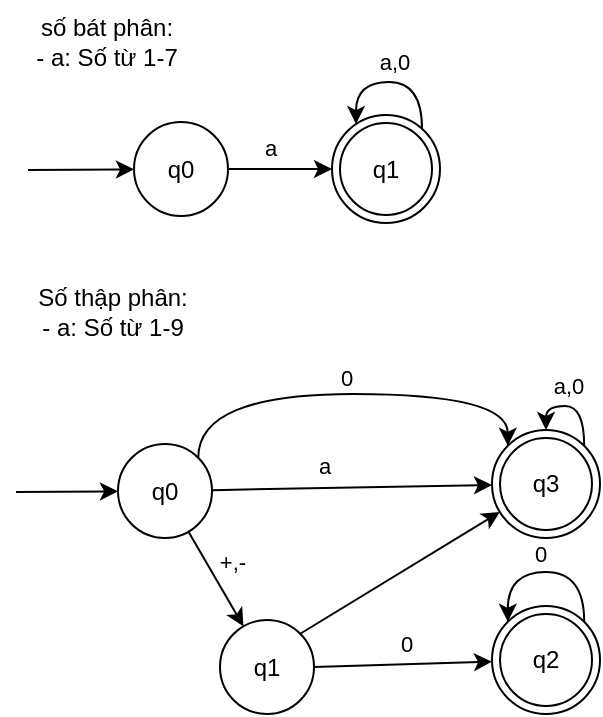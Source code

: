 <mxfile version="24.7.12">
  <diagram name="Page-1" id="ywcTNB9aZr9tDC0TdeI4">
    <mxGraphModel dx="1434" dy="827" grid="0" gridSize="10" guides="1" tooltips="1" connect="1" arrows="1" fold="1" page="1" pageScale="1" pageWidth="1654" pageHeight="2336" math="0" shadow="0">
      <root>
        <mxCell id="0" />
        <mxCell id="1" parent="0" />
        <mxCell id="Q4vxLiz5nYjD_q5xdy93-6" style="edgeStyle=orthogonalEdgeStyle;rounded=0;orthogonalLoop=1;jettySize=auto;html=1;exitX=1;exitY=0.5;exitDx=0;exitDy=0;" edge="1" parent="1" source="Q4vxLiz5nYjD_q5xdy93-1" target="Q4vxLiz5nYjD_q5xdy93-14">
          <mxGeometry relative="1" as="geometry">
            <mxPoint x="545" y="485.5" as="targetPoint" />
          </mxGeometry>
        </mxCell>
        <mxCell id="Q4vxLiz5nYjD_q5xdy93-8" value="a" style="edgeLabel;html=1;align=center;verticalAlign=middle;resizable=0;points=[];" vertex="1" connectable="0" parent="Q4vxLiz5nYjD_q5xdy93-6">
          <mxGeometry x="-0.193" y="2" relative="1" as="geometry">
            <mxPoint y="-9" as="offset" />
          </mxGeometry>
        </mxCell>
        <mxCell id="Q4vxLiz5nYjD_q5xdy93-1" value="q0" style="ellipse;whiteSpace=wrap;html=1;aspect=fixed;" vertex="1" parent="1">
          <mxGeometry x="441" y="462" width="47" height="47" as="geometry" />
        </mxCell>
        <mxCell id="Q4vxLiz5nYjD_q5xdy93-2" value="" style="endArrow=classic;html=1;rounded=0;" edge="1" parent="1" target="Q4vxLiz5nYjD_q5xdy93-1">
          <mxGeometry width="50" height="50" relative="1" as="geometry">
            <mxPoint x="388" y="486" as="sourcePoint" />
            <mxPoint x="753" y="600" as="targetPoint" />
          </mxGeometry>
        </mxCell>
        <mxCell id="Q4vxLiz5nYjD_q5xdy93-10" value="số bát phân:&lt;div&gt;- a: S&lt;span style=&quot;background-color: initial;&quot;&gt;ố từ 1-7&lt;/span&gt;&lt;/div&gt;" style="text;html=1;align=center;verticalAlign=middle;resizable=0;points=[];autosize=1;strokeColor=none;fillColor=none;" vertex="1" parent="1">
          <mxGeometry x="382" y="401" width="89" height="41" as="geometry" />
        </mxCell>
        <mxCell id="Q4vxLiz5nYjD_q5xdy93-11" style="edgeStyle=orthogonalEdgeStyle;rounded=0;orthogonalLoop=1;jettySize=auto;html=1;curved=1;" edge="1" parent="1" source="Q4vxLiz5nYjD_q5xdy93-14" target="Q4vxLiz5nYjD_q5xdy93-14">
          <mxGeometry relative="1" as="geometry">
            <mxPoint x="585.117" y="468.883" as="sourcePoint" />
            <mxPoint x="551.883" y="468.883" as="targetPoint" />
            <Array as="points">
              <mxPoint x="585" y="442" />
              <mxPoint x="552" y="442" />
            </Array>
          </mxGeometry>
        </mxCell>
        <mxCell id="Q4vxLiz5nYjD_q5xdy93-13" value="a,0" style="edgeLabel;html=1;align=center;verticalAlign=middle;resizable=0;points=[];" vertex="1" connectable="0" parent="Q4vxLiz5nYjD_q5xdy93-11">
          <mxGeometry x="0.011" y="-2" relative="1" as="geometry">
            <mxPoint x="1" y="-8" as="offset" />
          </mxGeometry>
        </mxCell>
        <mxCell id="Q4vxLiz5nYjD_q5xdy93-14" value="q1" style="ellipse;shape=doubleEllipse;whiteSpace=wrap;html=1;aspect=fixed;" vertex="1" parent="1">
          <mxGeometry x="540" y="458.5" width="54" height="54" as="geometry" />
        </mxCell>
        <mxCell id="Q4vxLiz5nYjD_q5xdy93-15" value="Số thập phân:&lt;div&gt;- a: Số từ 1-9&lt;/div&gt;" style="text;html=1;align=center;verticalAlign=middle;resizable=0;points=[];autosize=1;strokeColor=none;fillColor=none;" vertex="1" parent="1">
          <mxGeometry x="383" y="536" width="93" height="41" as="geometry" />
        </mxCell>
        <mxCell id="Q4vxLiz5nYjD_q5xdy93-19" style="rounded=0;orthogonalLoop=1;jettySize=auto;html=1;" edge="1" parent="1" source="Q4vxLiz5nYjD_q5xdy93-16" target="Q4vxLiz5nYjD_q5xdy93-17">
          <mxGeometry relative="1" as="geometry" />
        </mxCell>
        <mxCell id="Q4vxLiz5nYjD_q5xdy93-20" value="+,-" style="edgeLabel;html=1;align=center;verticalAlign=middle;resizable=0;points=[];" vertex="1" connectable="0" parent="Q4vxLiz5nYjD_q5xdy93-19">
          <mxGeometry x="-0.063" y="-1" relative="1" as="geometry">
            <mxPoint x="10" y="-8" as="offset" />
          </mxGeometry>
        </mxCell>
        <mxCell id="Q4vxLiz5nYjD_q5xdy93-22" style="rounded=0;orthogonalLoop=1;jettySize=auto;html=1;" edge="1" parent="1" source="Q4vxLiz5nYjD_q5xdy93-16" target="Q4vxLiz5nYjD_q5xdy93-27">
          <mxGeometry relative="1" as="geometry">
            <mxPoint x="638" y="646.5" as="targetPoint" />
          </mxGeometry>
        </mxCell>
        <mxCell id="Q4vxLiz5nYjD_q5xdy93-24" value="a" style="edgeLabel;html=1;align=center;verticalAlign=middle;resizable=0;points=[];" vertex="1" connectable="0" parent="Q4vxLiz5nYjD_q5xdy93-22">
          <mxGeometry x="-0.116" relative="1" as="geometry">
            <mxPoint x="-6" y="-11" as="offset" />
          </mxGeometry>
        </mxCell>
        <mxCell id="Q4vxLiz5nYjD_q5xdy93-37" style="edgeStyle=orthogonalEdgeStyle;rounded=0;orthogonalLoop=1;jettySize=auto;html=1;exitX=1;exitY=0;exitDx=0;exitDy=0;entryX=0;entryY=0;entryDx=0;entryDy=0;curved=1;" edge="1" parent="1" source="Q4vxLiz5nYjD_q5xdy93-16" target="Q4vxLiz5nYjD_q5xdy93-27">
          <mxGeometry relative="1" as="geometry">
            <Array as="points">
              <mxPoint x="473" y="598" />
              <mxPoint x="628" y="598" />
            </Array>
          </mxGeometry>
        </mxCell>
        <mxCell id="Q4vxLiz5nYjD_q5xdy93-38" value="0" style="edgeLabel;html=1;align=center;verticalAlign=middle;resizable=0;points=[];" vertex="1" connectable="0" parent="Q4vxLiz5nYjD_q5xdy93-37">
          <mxGeometry x="0.07" y="2" relative="1" as="geometry">
            <mxPoint x="-8" y="-6" as="offset" />
          </mxGeometry>
        </mxCell>
        <mxCell id="Q4vxLiz5nYjD_q5xdy93-16" value="q0" style="ellipse;whiteSpace=wrap;html=1;aspect=fixed;" vertex="1" parent="1">
          <mxGeometry x="433" y="623" width="47" height="47" as="geometry" />
        </mxCell>
        <mxCell id="Q4vxLiz5nYjD_q5xdy93-25" style="rounded=0;orthogonalLoop=1;jettySize=auto;html=1;exitX=1;exitY=0;exitDx=0;exitDy=0;" edge="1" parent="1" source="Q4vxLiz5nYjD_q5xdy93-17" target="Q4vxLiz5nYjD_q5xdy93-27">
          <mxGeometry relative="1" as="geometry">
            <mxPoint x="640.635" y="657.313" as="targetPoint" />
          </mxGeometry>
        </mxCell>
        <mxCell id="Q4vxLiz5nYjD_q5xdy93-26" style="rounded=0;orthogonalLoop=1;jettySize=auto;html=1;exitX=1;exitY=0.5;exitDx=0;exitDy=0;" edge="1" parent="1" source="Q4vxLiz5nYjD_q5xdy93-17" target="Q4vxLiz5nYjD_q5xdy93-28">
          <mxGeometry relative="1" as="geometry">
            <mxPoint x="638" y="734.5" as="targetPoint" />
          </mxGeometry>
        </mxCell>
        <mxCell id="Q4vxLiz5nYjD_q5xdy93-29" value="0" style="edgeLabel;html=1;align=center;verticalAlign=middle;resizable=0;points=[];" vertex="1" connectable="0" parent="Q4vxLiz5nYjD_q5xdy93-26">
          <mxGeometry x="-0.108" y="-1" relative="1" as="geometry">
            <mxPoint x="6" y="-12" as="offset" />
          </mxGeometry>
        </mxCell>
        <mxCell id="Q4vxLiz5nYjD_q5xdy93-17" value="q1" style="ellipse;whiteSpace=wrap;html=1;aspect=fixed;" vertex="1" parent="1">
          <mxGeometry x="484" y="711" width="47" height="47" as="geometry" />
        </mxCell>
        <mxCell id="Q4vxLiz5nYjD_q5xdy93-23" value="" style="endArrow=classic;html=1;rounded=0;" edge="1" parent="1" target="Q4vxLiz5nYjD_q5xdy93-16">
          <mxGeometry width="50" height="50" relative="1" as="geometry">
            <mxPoint x="382" y="647" as="sourcePoint" />
            <mxPoint x="778" y="560" as="targetPoint" />
          </mxGeometry>
        </mxCell>
        <mxCell id="Q4vxLiz5nYjD_q5xdy93-27" value="q3" style="ellipse;shape=doubleEllipse;whiteSpace=wrap;html=1;aspect=fixed;" vertex="1" parent="1">
          <mxGeometry x="620" y="616" width="54" height="54" as="geometry" />
        </mxCell>
        <mxCell id="Q4vxLiz5nYjD_q5xdy93-28" value="q2" style="ellipse;shape=doubleEllipse;whiteSpace=wrap;html=1;aspect=fixed;" vertex="1" parent="1">
          <mxGeometry x="620" y="704" width="54" height="54" as="geometry" />
        </mxCell>
        <mxCell id="Q4vxLiz5nYjD_q5xdy93-30" style="edgeStyle=orthogonalEdgeStyle;rounded=0;orthogonalLoop=1;jettySize=auto;html=1;exitX=1;exitY=0;exitDx=0;exitDy=0;curved=1;entryX=0.5;entryY=0;entryDx=0;entryDy=0;" edge="1" parent="1" source="Q4vxLiz5nYjD_q5xdy93-27" target="Q4vxLiz5nYjD_q5xdy93-27">
          <mxGeometry relative="1" as="geometry">
            <Array as="points">
              <mxPoint x="666" y="604" />
              <mxPoint x="647" y="604" />
            </Array>
          </mxGeometry>
        </mxCell>
        <mxCell id="Q4vxLiz5nYjD_q5xdy93-31" value="a,0" style="edgeLabel;html=1;align=center;verticalAlign=middle;resizable=0;points=[];" vertex="1" connectable="0" parent="Q4vxLiz5nYjD_q5xdy93-30">
          <mxGeometry x="0.103" relative="1" as="geometry">
            <mxPoint y="-10" as="offset" />
          </mxGeometry>
        </mxCell>
        <mxCell id="Q4vxLiz5nYjD_q5xdy93-32" style="edgeStyle=orthogonalEdgeStyle;rounded=0;orthogonalLoop=1;jettySize=auto;html=1;exitX=1;exitY=0;exitDx=0;exitDy=0;curved=1;entryX=0;entryY=0;entryDx=0;entryDy=0;" edge="1" parent="1" source="Q4vxLiz5nYjD_q5xdy93-28" target="Q4vxLiz5nYjD_q5xdy93-28">
          <mxGeometry relative="1" as="geometry">
            <Array as="points">
              <mxPoint x="666" y="687" />
              <mxPoint x="628" y="687" />
            </Array>
          </mxGeometry>
        </mxCell>
        <mxCell id="Q4vxLiz5nYjD_q5xdy93-33" value="0" style="edgeLabel;html=1;align=center;verticalAlign=middle;resizable=0;points=[];" vertex="1" connectable="0" parent="Q4vxLiz5nYjD_q5xdy93-32">
          <mxGeometry x="-0.045" relative="1" as="geometry">
            <mxPoint x="-5" y="-9" as="offset" />
          </mxGeometry>
        </mxCell>
      </root>
    </mxGraphModel>
  </diagram>
</mxfile>

